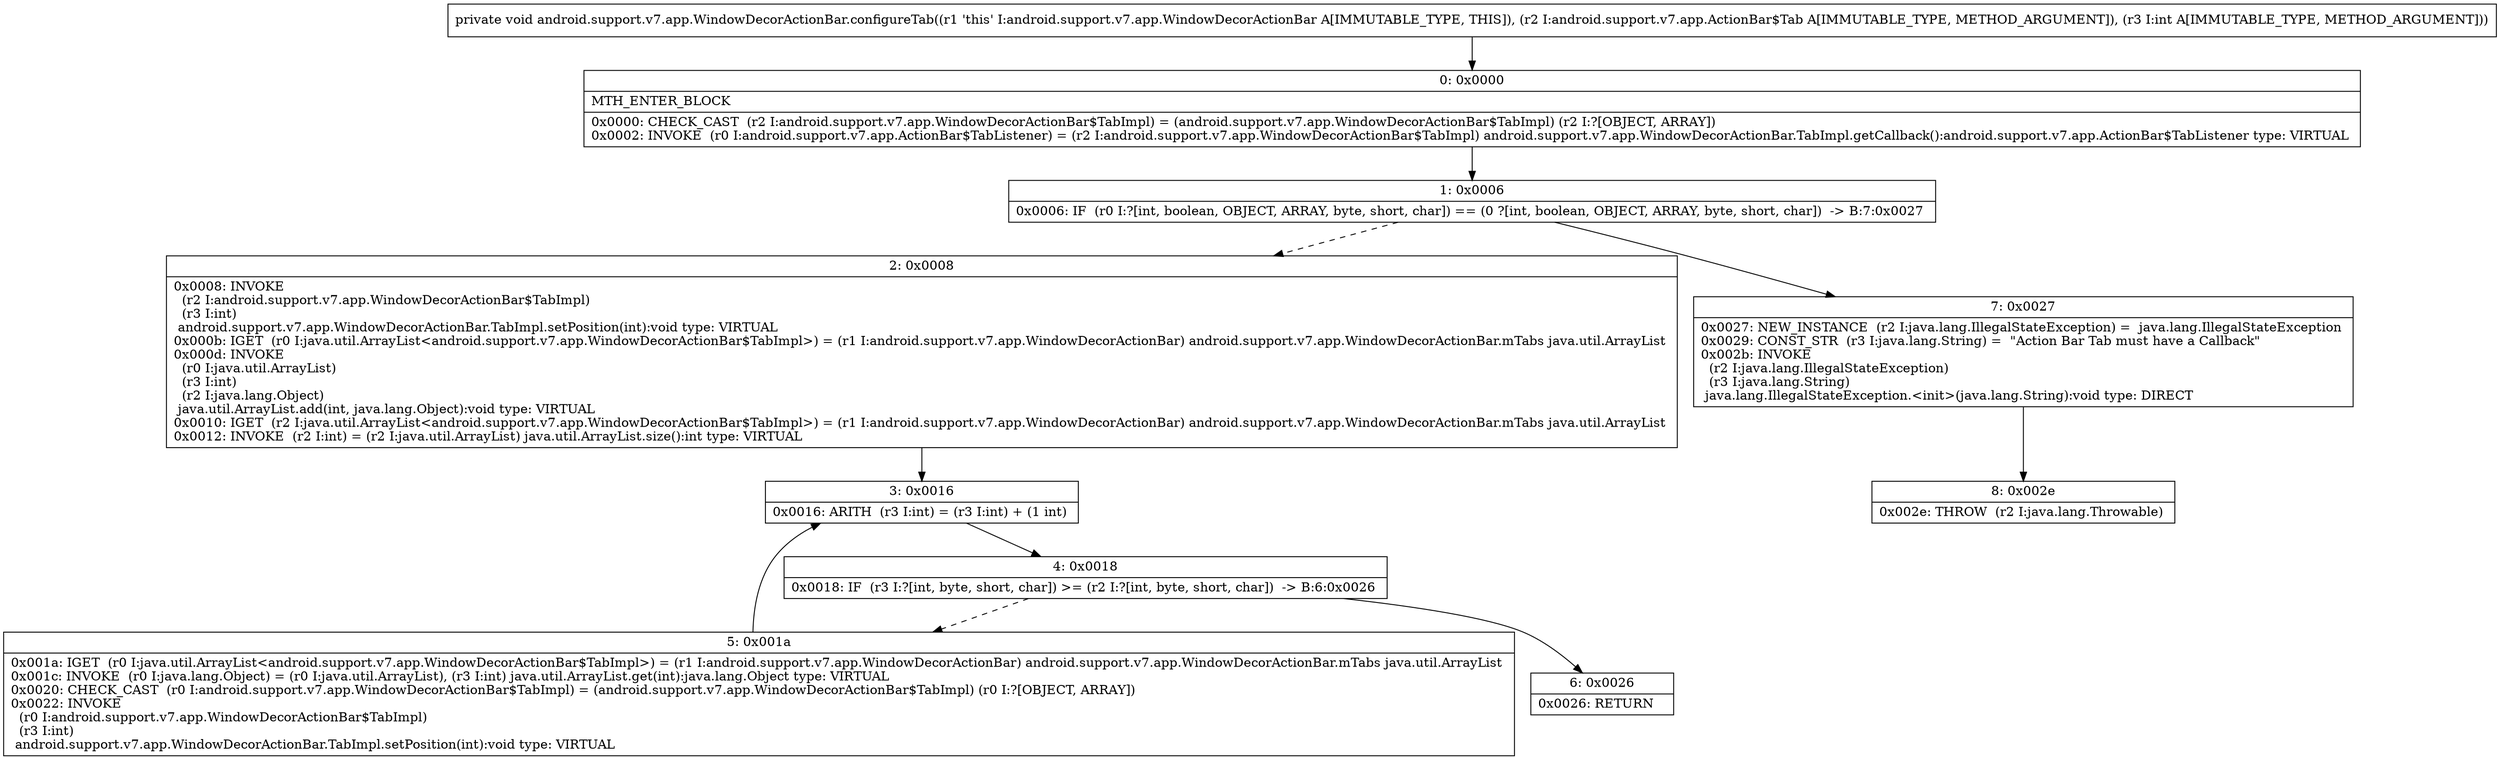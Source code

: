 digraph "CFG forandroid.support.v7.app.WindowDecorActionBar.configureTab(Landroid\/support\/v7\/app\/ActionBar$Tab;I)V" {
Node_0 [shape=record,label="{0\:\ 0x0000|MTH_ENTER_BLOCK\l|0x0000: CHECK_CAST  (r2 I:android.support.v7.app.WindowDecorActionBar$TabImpl) = (android.support.v7.app.WindowDecorActionBar$TabImpl) (r2 I:?[OBJECT, ARRAY]) \l0x0002: INVOKE  (r0 I:android.support.v7.app.ActionBar$TabListener) = (r2 I:android.support.v7.app.WindowDecorActionBar$TabImpl) android.support.v7.app.WindowDecorActionBar.TabImpl.getCallback():android.support.v7.app.ActionBar$TabListener type: VIRTUAL \l}"];
Node_1 [shape=record,label="{1\:\ 0x0006|0x0006: IF  (r0 I:?[int, boolean, OBJECT, ARRAY, byte, short, char]) == (0 ?[int, boolean, OBJECT, ARRAY, byte, short, char])  \-\> B:7:0x0027 \l}"];
Node_2 [shape=record,label="{2\:\ 0x0008|0x0008: INVOKE  \l  (r2 I:android.support.v7.app.WindowDecorActionBar$TabImpl)\l  (r3 I:int)\l android.support.v7.app.WindowDecorActionBar.TabImpl.setPosition(int):void type: VIRTUAL \l0x000b: IGET  (r0 I:java.util.ArrayList\<android.support.v7.app.WindowDecorActionBar$TabImpl\>) = (r1 I:android.support.v7.app.WindowDecorActionBar) android.support.v7.app.WindowDecorActionBar.mTabs java.util.ArrayList \l0x000d: INVOKE  \l  (r0 I:java.util.ArrayList)\l  (r3 I:int)\l  (r2 I:java.lang.Object)\l java.util.ArrayList.add(int, java.lang.Object):void type: VIRTUAL \l0x0010: IGET  (r2 I:java.util.ArrayList\<android.support.v7.app.WindowDecorActionBar$TabImpl\>) = (r1 I:android.support.v7.app.WindowDecorActionBar) android.support.v7.app.WindowDecorActionBar.mTabs java.util.ArrayList \l0x0012: INVOKE  (r2 I:int) = (r2 I:java.util.ArrayList) java.util.ArrayList.size():int type: VIRTUAL \l}"];
Node_3 [shape=record,label="{3\:\ 0x0016|0x0016: ARITH  (r3 I:int) = (r3 I:int) + (1 int) \l}"];
Node_4 [shape=record,label="{4\:\ 0x0018|0x0018: IF  (r3 I:?[int, byte, short, char]) \>= (r2 I:?[int, byte, short, char])  \-\> B:6:0x0026 \l}"];
Node_5 [shape=record,label="{5\:\ 0x001a|0x001a: IGET  (r0 I:java.util.ArrayList\<android.support.v7.app.WindowDecorActionBar$TabImpl\>) = (r1 I:android.support.v7.app.WindowDecorActionBar) android.support.v7.app.WindowDecorActionBar.mTabs java.util.ArrayList \l0x001c: INVOKE  (r0 I:java.lang.Object) = (r0 I:java.util.ArrayList), (r3 I:int) java.util.ArrayList.get(int):java.lang.Object type: VIRTUAL \l0x0020: CHECK_CAST  (r0 I:android.support.v7.app.WindowDecorActionBar$TabImpl) = (android.support.v7.app.WindowDecorActionBar$TabImpl) (r0 I:?[OBJECT, ARRAY]) \l0x0022: INVOKE  \l  (r0 I:android.support.v7.app.WindowDecorActionBar$TabImpl)\l  (r3 I:int)\l android.support.v7.app.WindowDecorActionBar.TabImpl.setPosition(int):void type: VIRTUAL \l}"];
Node_6 [shape=record,label="{6\:\ 0x0026|0x0026: RETURN   \l}"];
Node_7 [shape=record,label="{7\:\ 0x0027|0x0027: NEW_INSTANCE  (r2 I:java.lang.IllegalStateException) =  java.lang.IllegalStateException \l0x0029: CONST_STR  (r3 I:java.lang.String) =  \"Action Bar Tab must have a Callback\" \l0x002b: INVOKE  \l  (r2 I:java.lang.IllegalStateException)\l  (r3 I:java.lang.String)\l java.lang.IllegalStateException.\<init\>(java.lang.String):void type: DIRECT \l}"];
Node_8 [shape=record,label="{8\:\ 0x002e|0x002e: THROW  (r2 I:java.lang.Throwable) \l}"];
MethodNode[shape=record,label="{private void android.support.v7.app.WindowDecorActionBar.configureTab((r1 'this' I:android.support.v7.app.WindowDecorActionBar A[IMMUTABLE_TYPE, THIS]), (r2 I:android.support.v7.app.ActionBar$Tab A[IMMUTABLE_TYPE, METHOD_ARGUMENT]), (r3 I:int A[IMMUTABLE_TYPE, METHOD_ARGUMENT])) }"];
MethodNode -> Node_0;
Node_0 -> Node_1;
Node_1 -> Node_2[style=dashed];
Node_1 -> Node_7;
Node_2 -> Node_3;
Node_3 -> Node_4;
Node_4 -> Node_5[style=dashed];
Node_4 -> Node_6;
Node_5 -> Node_3;
Node_7 -> Node_8;
}

